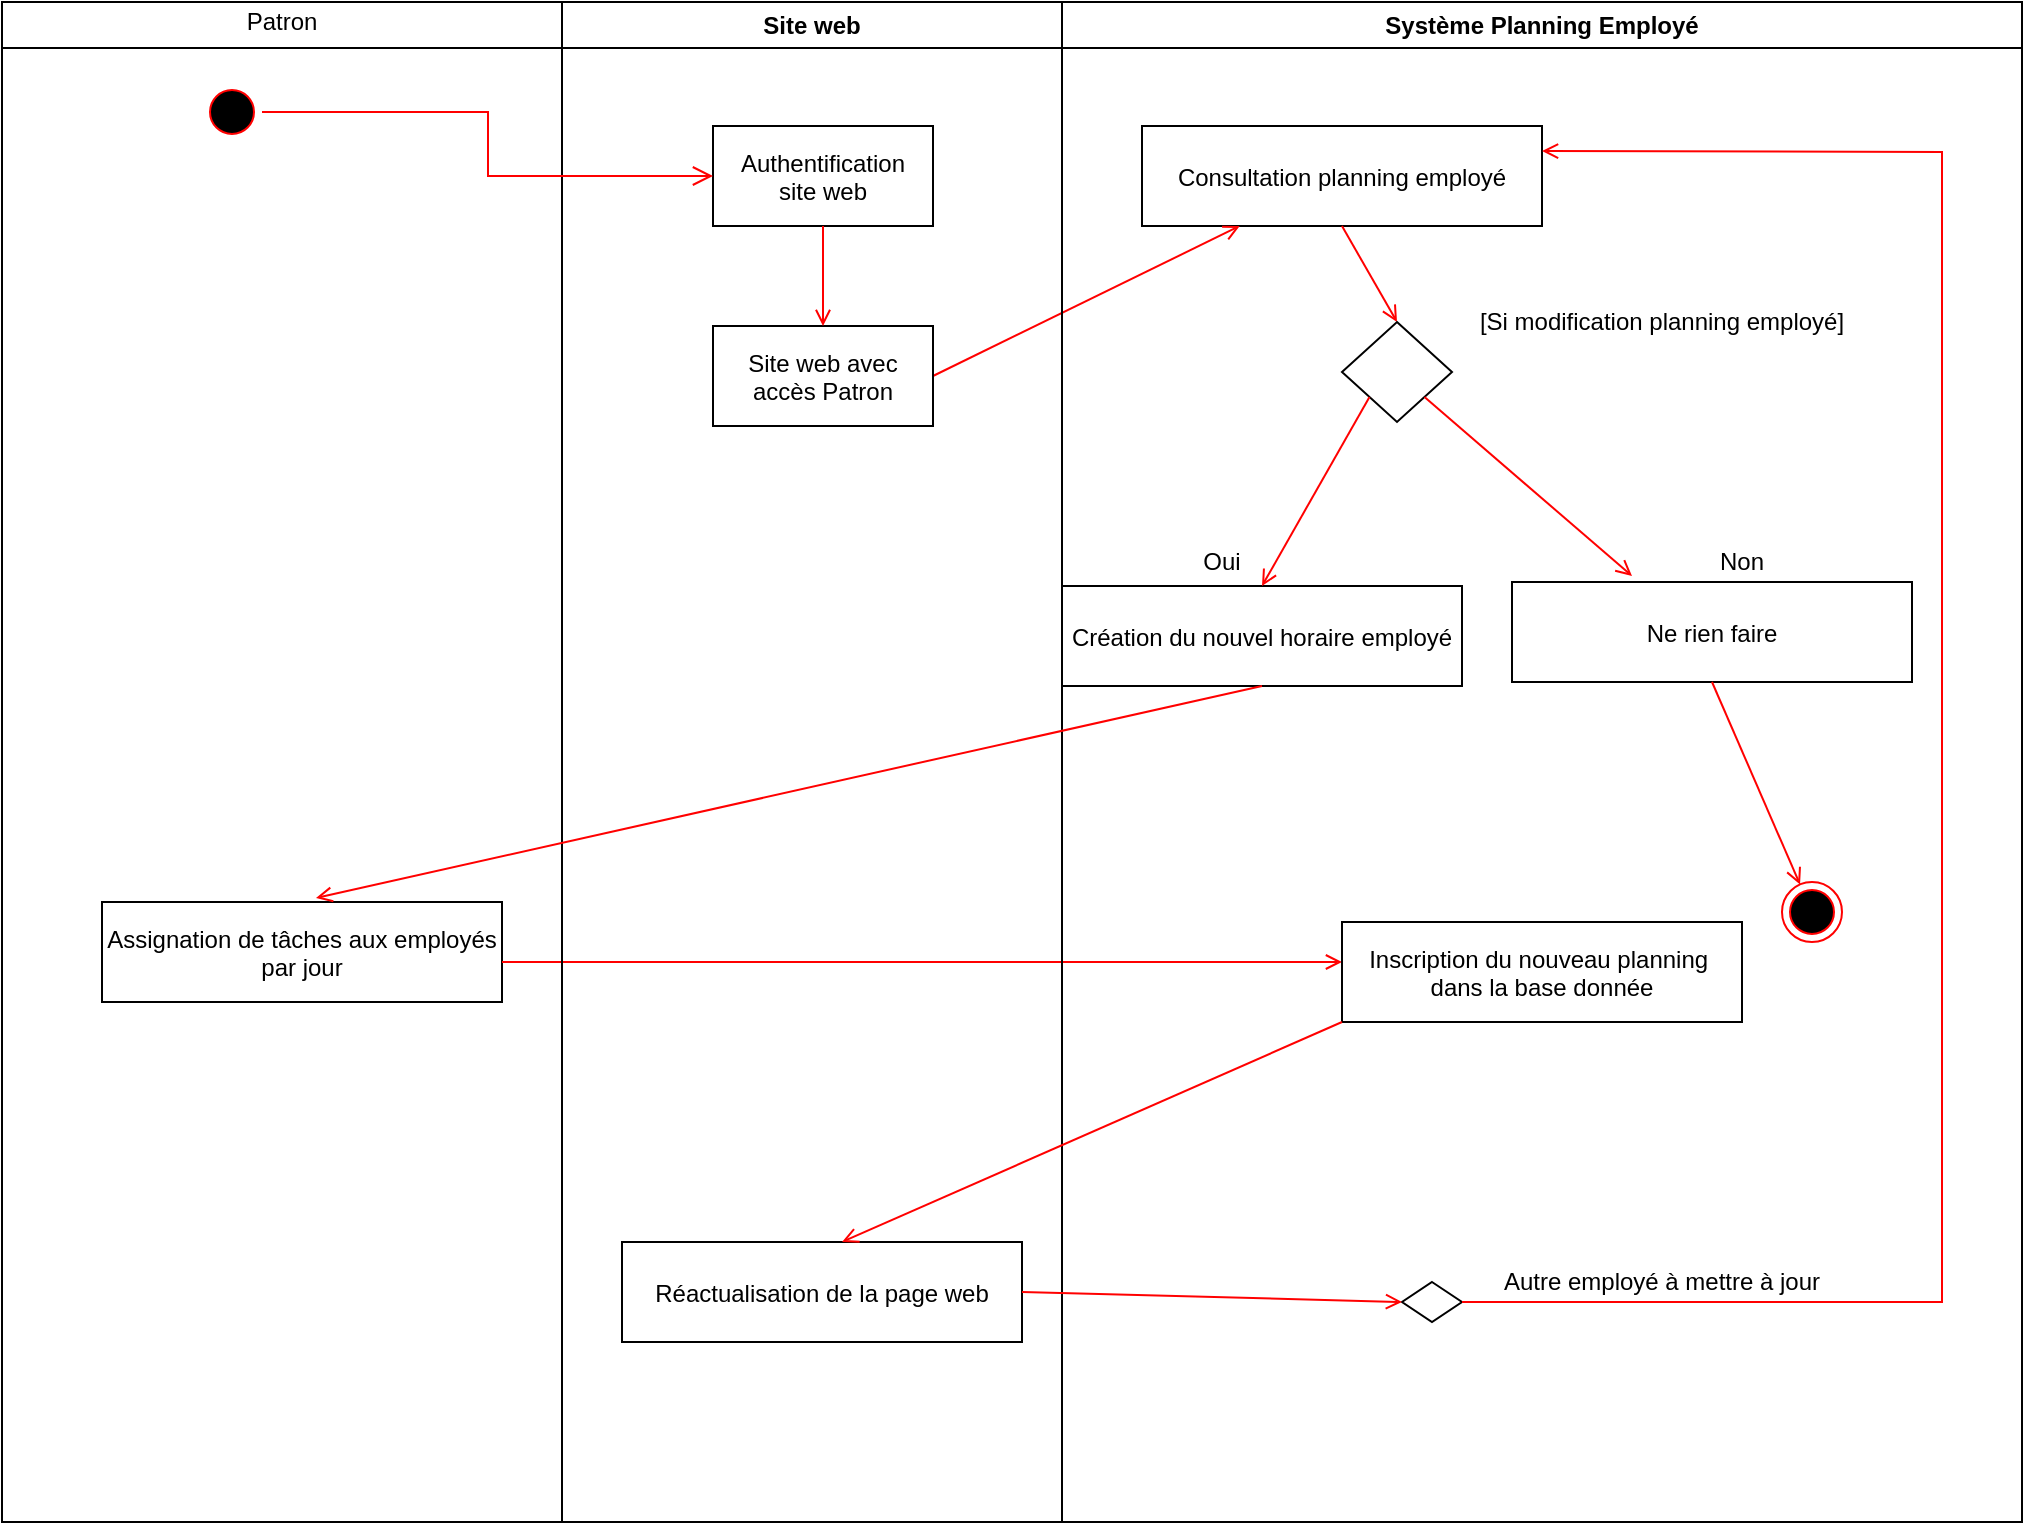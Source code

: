 <mxfile version="14.5.0" type="github">
  <diagram name="Page-1" id="e7e014a7-5840-1c2e-5031-d8a46d1fe8dd">
    <mxGraphModel dx="1422" dy="762" grid="1" gridSize="10" guides="1" tooltips="1" connect="1" arrows="1" fold="1" page="1" pageScale="1" pageWidth="1169" pageHeight="826" background="#ffffff" math="0" shadow="0">
      <root>
        <mxCell id="0" />
        <mxCell id="1" parent="0" />
        <mxCell id="2" value="" style="swimlane;whiteSpace=wrap" parent="1" vertex="1">
          <mxGeometry x="90" y="40" width="530" height="760" as="geometry">
            <mxRectangle x="164.5" y="128" width="70" height="23" as="alternateBounds" />
          </mxGeometry>
        </mxCell>
        <mxCell id="5" value="" style="ellipse;shape=startState;fillColor=#000000;strokeColor=#ff0000;" parent="2" vertex="1">
          <mxGeometry x="100" y="40" width="30" height="30" as="geometry" />
        </mxCell>
        <mxCell id="iwGw23g79Ynoken7nTGs-50" value="Patron" style="text;html=1;strokeColor=none;fillColor=none;align=center;verticalAlign=middle;whiteSpace=wrap;rounded=0;" parent="2" vertex="1">
          <mxGeometry x="100" width="80" height="20" as="geometry" />
        </mxCell>
        <mxCell id="iwGw23g79Ynoken7nTGs-58" value="Réactualisation de la page web" style="" parent="2" vertex="1">
          <mxGeometry x="310" y="620" width="200" height="50" as="geometry" />
        </mxCell>
        <mxCell id="iwGw23g79Ynoken7nTGs-60" value="Assignation de tâches aux employés&#xa;par jour" style="" parent="2" vertex="1">
          <mxGeometry x="50" y="450" width="200" height="50" as="geometry" />
        </mxCell>
        <mxCell id="iwGw23g79Ynoken7nTGs-59" value="" style="endArrow=open;strokeColor=#FF0000;endFill=1;rounded=0;" parent="2" edge="1">
          <mxGeometry relative="1" as="geometry">
            <mxPoint x="250" y="480" as="sourcePoint" />
            <mxPoint x="670" y="480" as="targetPoint" />
          </mxGeometry>
        </mxCell>
        <mxCell id="4" value="Système Planning Employé" style="swimlane;whiteSpace=wrap" parent="1" vertex="1">
          <mxGeometry x="620" y="40" width="480" height="760" as="geometry" />
        </mxCell>
        <mxCell id="8" value="Consultation planning employé" style="" parent="4" vertex="1">
          <mxGeometry x="40" y="62" width="200" height="50" as="geometry" />
        </mxCell>
        <mxCell id="iwGw23g79Ynoken7nTGs-42" value="" style="endArrow=open;strokeColor=#FF0000;endFill=1;rounded=0;entryX=0.5;entryY=0;entryDx=0;entryDy=0;exitX=0.5;exitY=1;exitDx=0;exitDy=0;" parent="4" source="8" target="iwGw23g79Ynoken7nTGs-44" edge="1">
          <mxGeometry relative="1" as="geometry">
            <mxPoint x="-434.886" y="170" as="sourcePoint" />
            <mxPoint x="150" y="140" as="targetPoint" />
          </mxGeometry>
        </mxCell>
        <mxCell id="iwGw23g79Ynoken7nTGs-44" value="" style="rhombus;whiteSpace=wrap;html=1;" parent="4" vertex="1">
          <mxGeometry x="140" y="160" width="55" height="50" as="geometry" />
        </mxCell>
        <mxCell id="iwGw23g79Ynoken7nTGs-45" value="[Si modification planning employé]" style="text;html=1;strokeColor=none;fillColor=none;align=center;verticalAlign=middle;whiteSpace=wrap;rounded=0;" parent="4" vertex="1">
          <mxGeometry x="180" y="150" width="240" height="20" as="geometry" />
        </mxCell>
        <mxCell id="iwGw23g79Ynoken7nTGs-47" value="Oui" style="text;html=1;strokeColor=none;fillColor=none;align=center;verticalAlign=middle;whiteSpace=wrap;rounded=0;" parent="4" vertex="1">
          <mxGeometry x="60" y="270" width="40" height="20" as="geometry" />
        </mxCell>
        <mxCell id="iwGw23g79Ynoken7nTGs-48" value="Non" style="text;html=1;strokeColor=none;fillColor=none;align=center;verticalAlign=middle;whiteSpace=wrap;rounded=0;" parent="4" vertex="1">
          <mxGeometry x="320" y="270" width="40" height="20" as="geometry" />
        </mxCell>
        <mxCell id="iwGw23g79Ynoken7nTGs-49" value="" style="endArrow=open;strokeColor=#FF0000;endFill=1;rounded=0;exitX=1;exitY=1;exitDx=0;exitDy=0;entryX=0.3;entryY=-0.06;entryDx=0;entryDy=0;entryPerimeter=0;" parent="4" source="iwGw23g79Ynoken7nTGs-44" target="iwGw23g79Ynoken7nTGs-52" edge="1">
          <mxGeometry relative="1" as="geometry">
            <mxPoint x="220" y="385.75" as="sourcePoint" />
            <mxPoint x="288.75" y="438.25" as="targetPoint" />
          </mxGeometry>
        </mxCell>
        <mxCell id="iwGw23g79Ynoken7nTGs-51" value="Création du nouvel horaire employé" style="" parent="4" vertex="1">
          <mxGeometry y="292" width="200" height="50" as="geometry" />
        </mxCell>
        <mxCell id="iwGw23g79Ynoken7nTGs-52" value="Ne rien faire" style="" parent="4" vertex="1">
          <mxGeometry x="225" y="290" width="200" height="50" as="geometry" />
        </mxCell>
        <mxCell id="iwGw23g79Ynoken7nTGs-46" value="" style="endArrow=open;strokeColor=#FF0000;endFill=1;rounded=0;exitX=0;exitY=1;exitDx=0;exitDy=0;entryX=0.5;entryY=0;entryDx=0;entryDy=0;" parent="4" source="iwGw23g79Ynoken7nTGs-44" target="iwGw23g79Ynoken7nTGs-51" edge="1">
          <mxGeometry relative="1" as="geometry">
            <mxPoint x="244.5" y="312" as="sourcePoint" />
            <mxPoint x="140" y="410" as="targetPoint" />
          </mxGeometry>
        </mxCell>
        <mxCell id="iwGw23g79Ynoken7nTGs-62" value="" style="ellipse;html=1;shape=endState;fillColor=#000000;strokeColor=#ff0000;" parent="4" vertex="1">
          <mxGeometry x="360" y="440" width="30" height="30" as="geometry" />
        </mxCell>
        <mxCell id="iwGw23g79Ynoken7nTGs-61" value="" style="endArrow=open;strokeColor=#FF0000;endFill=1;rounded=0;exitX=0.5;exitY=1;exitDx=0;exitDy=0;" parent="4" source="iwGw23g79Ynoken7nTGs-52" target="iwGw23g79Ynoken7nTGs-62" edge="1">
          <mxGeometry relative="1" as="geometry">
            <mxPoint x="221.25" y="389.5" as="sourcePoint" />
            <mxPoint x="340" y="570" as="targetPoint" />
          </mxGeometry>
        </mxCell>
        <mxCell id="iwGw23g79Ynoken7nTGs-64" value="Inscription du nouveau planning &#xa;dans la base donnée" style="" parent="4" vertex="1">
          <mxGeometry x="140" y="460" width="200" height="50" as="geometry" />
        </mxCell>
        <mxCell id="iwGw23g79Ynoken7nTGs-65" value="" style="rhombus;whiteSpace=wrap;html=1;" parent="4" vertex="1">
          <mxGeometry x="170" y="640" width="30" height="20" as="geometry" />
        </mxCell>
        <mxCell id="iwGw23g79Ynoken7nTGs-69" value="" style="endArrow=open;strokeColor=#FF0000;endFill=1;rounded=0;exitX=1;exitY=0.5;exitDx=0;exitDy=0;entryX=1;entryY=0.25;entryDx=0;entryDy=0;" parent="4" source="iwGw23g79Ynoken7nTGs-65" target="8" edge="1">
          <mxGeometry relative="1" as="geometry">
            <mxPoint x="-11" y="662" as="sourcePoint" />
            <mxPoint x="250" y="152.5" as="targetPoint" />
            <Array as="points">
              <mxPoint x="440" y="650" />
              <mxPoint x="440" y="75" />
            </Array>
          </mxGeometry>
        </mxCell>
        <mxCell id="iwGw23g79Ynoken7nTGs-70" value="Autre employé à mettre à jour" style="text;html=1;strokeColor=none;fillColor=none;align=center;verticalAlign=middle;whiteSpace=wrap;rounded=0;" parent="4" vertex="1">
          <mxGeometry x="210" y="630" width="180" height="20" as="geometry" />
        </mxCell>
        <mxCell id="9" value="" style="endArrow=open;strokeColor=#FF0000;endFill=1;rounded=0;exitX=1;exitY=0.5;exitDx=0;exitDy=0;" parent="1" source="iwGw23g79Ynoken7nTGs-53" target="8" edge="1">
          <mxGeometry relative="1" as="geometry" />
        </mxCell>
        <mxCell id="3" value="Site web" style="swimlane;whiteSpace=wrap;startSize=23;" parent="1" vertex="1">
          <mxGeometry x="370" y="40" width="250" height="760" as="geometry" />
        </mxCell>
        <mxCell id="7" value="Authentification&#xa;site web" style="" parent="3" vertex="1">
          <mxGeometry x="75.5" y="62" width="110" height="50" as="geometry" />
        </mxCell>
        <mxCell id="iwGw23g79Ynoken7nTGs-53" value="Site web avec&#xa;accès Patron" style="" parent="3" vertex="1">
          <mxGeometry x="75.5" y="162" width="110" height="50" as="geometry" />
        </mxCell>
        <mxCell id="iwGw23g79Ynoken7nTGs-54" value="" style="endArrow=open;strokeColor=#FF0000;endFill=1;rounded=0;exitX=0.5;exitY=1;exitDx=0;exitDy=0;entryX=0.5;entryY=0;entryDx=0;entryDy=0;" parent="3" source="7" target="iwGw23g79Ynoken7nTGs-53" edge="1">
          <mxGeometry relative="1" as="geometry">
            <mxPoint x="520" y="292" as="sourcePoint" />
            <mxPoint x="494.593" y="358.448" as="targetPoint" />
          </mxGeometry>
        </mxCell>
        <mxCell id="6" value="" style="edgeStyle=elbowEdgeStyle;elbow=horizontal;verticalAlign=bottom;endArrow=open;endSize=8;strokeColor=#FF0000;endFill=1;rounded=0" parent="1" source="5" target="7" edge="1">
          <mxGeometry x="254.5" y="80" as="geometry">
            <mxPoint x="269.5" y="150" as="targetPoint" />
          </mxGeometry>
        </mxCell>
        <mxCell id="iwGw23g79Ynoken7nTGs-56" value="" style="endArrow=open;strokeColor=#FF0000;endFill=1;rounded=0;exitX=0.5;exitY=1;exitDx=0;exitDy=0;entryX=0.535;entryY=-0.04;entryDx=0;entryDy=0;entryPerimeter=0;" parent="1" source="iwGw23g79Ynoken7nTGs-51" target="iwGw23g79Ynoken7nTGs-60" edge="1">
          <mxGeometry relative="1" as="geometry">
            <mxPoint x="813.75" y="429.5" as="sourcePoint" />
            <mxPoint x="280" y="490" as="targetPoint" />
          </mxGeometry>
        </mxCell>
        <mxCell id="iwGw23g79Ynoken7nTGs-57" value="" style="endArrow=open;strokeColor=#FF0000;endFill=1;rounded=0;exitX=0;exitY=1;exitDx=0;exitDy=0;" parent="1" source="iwGw23g79Ynoken7nTGs-64" edge="1">
          <mxGeometry relative="1" as="geometry">
            <mxPoint x="610" y="580" as="sourcePoint" />
            <mxPoint x="510" y="660" as="targetPoint" />
          </mxGeometry>
        </mxCell>
        <mxCell id="iwGw23g79Ynoken7nTGs-68" value="" style="endArrow=open;strokeColor=#FF0000;endFill=1;rounded=0;entryX=0;entryY=0.5;entryDx=0;entryDy=0;" parent="1" target="iwGw23g79Ynoken7nTGs-65" edge="1">
          <mxGeometry relative="1" as="geometry">
            <mxPoint x="600" y="685" as="sourcePoint" />
            <mxPoint x="520" y="670" as="targetPoint" />
          </mxGeometry>
        </mxCell>
      </root>
    </mxGraphModel>
  </diagram>
</mxfile>
